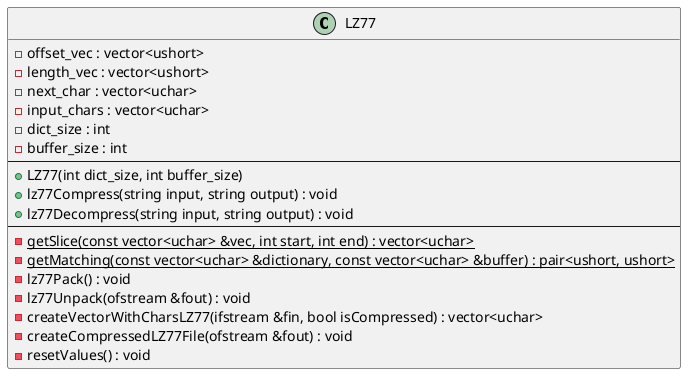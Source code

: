 @startuml
class LZ77 {
- offset_vec : vector<ushort>
- length_vec : vector<ushort>
- next_char : vector<uchar>
- input_chars : vector<uchar>
- dict_size : int
- buffer_size : int
--
+ LZ77(int dict_size, int buffer_size)
+ lz77Compress(string input, string output) : void
+ lz77Decompress(string input, string output) : void
--
- {static} getSlice(const vector<uchar> &vec, int start, int end) : vector<uchar>
- {static} getMatching(const vector<uchar> &dictionary, const vector<uchar> &buffer) : pair<ushort, ushort>
- lz77Pack() : void
- lz77Unpack(ofstream &fout) : void
- createVectorWithCharsLZ77(ifstream &fin, bool isCompressed) : vector<uchar>
- createCompressedLZ77File(ofstream &fout) : void
- resetValues() : void
}
@enduml